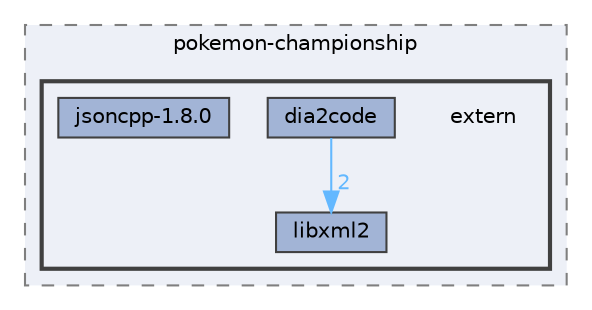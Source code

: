 digraph "/home/alexandros/Documents/PLT/V4/pokemon-championship/extern"
{
 // LATEX_PDF_SIZE
  bgcolor="transparent";
  edge [fontname=Helvetica,fontsize=10,labelfontname=Helvetica,labelfontsize=10];
  node [fontname=Helvetica,fontsize=10,shape=box,height=0.2,width=0.4];
  compound=true
  subgraph clusterdir_e949288da4c0e49b02d01762d0e5b18d {
    graph [ bgcolor="#edf0f7", pencolor="grey50", label="pokemon-championship", fontname=Helvetica,fontsize=10 style="filled,dashed", URL="dir_e949288da4c0e49b02d01762d0e5b18d.html",tooltip=""]
  subgraph clusterdir_843d6cc933f16534f2c056f318fad5e1 {
    graph [ bgcolor="#edf0f7", pencolor="grey25", label="", fontname=Helvetica,fontsize=10 style="filled,bold", URL="dir_843d6cc933f16534f2c056f318fad5e1.html",tooltip=""]
    dir_843d6cc933f16534f2c056f318fad5e1 [shape=plaintext, label="extern"];
  dir_491a2ef3c6720b884cdb3ddd59e0ab76 [label="dia2code", fillcolor="#a2b4d6", color="grey25", style="filled", URL="dir_491a2ef3c6720b884cdb3ddd59e0ab76.html",tooltip=""];
  dir_db62a100ef9947e5e4219a17320f5e14 [label="jsoncpp-1.8.0", fillcolor="#a2b4d6", color="grey25", style="filled", URL="dir_db62a100ef9947e5e4219a17320f5e14.html",tooltip=""];
  dir_1860448dfcc74f20f3b0aa48d37a115f [label="libxml2", fillcolor="#a2b4d6", color="grey25", style="filled", URL="dir_1860448dfcc74f20f3b0aa48d37a115f.html",tooltip=""];
  }
  }
  dir_491a2ef3c6720b884cdb3ddd59e0ab76->dir_1860448dfcc74f20f3b0aa48d37a115f [headlabel="2", labeldistance=1.5 headhref="dir_000019_000031.html" color="steelblue1" fontcolor="steelblue1"];
}
